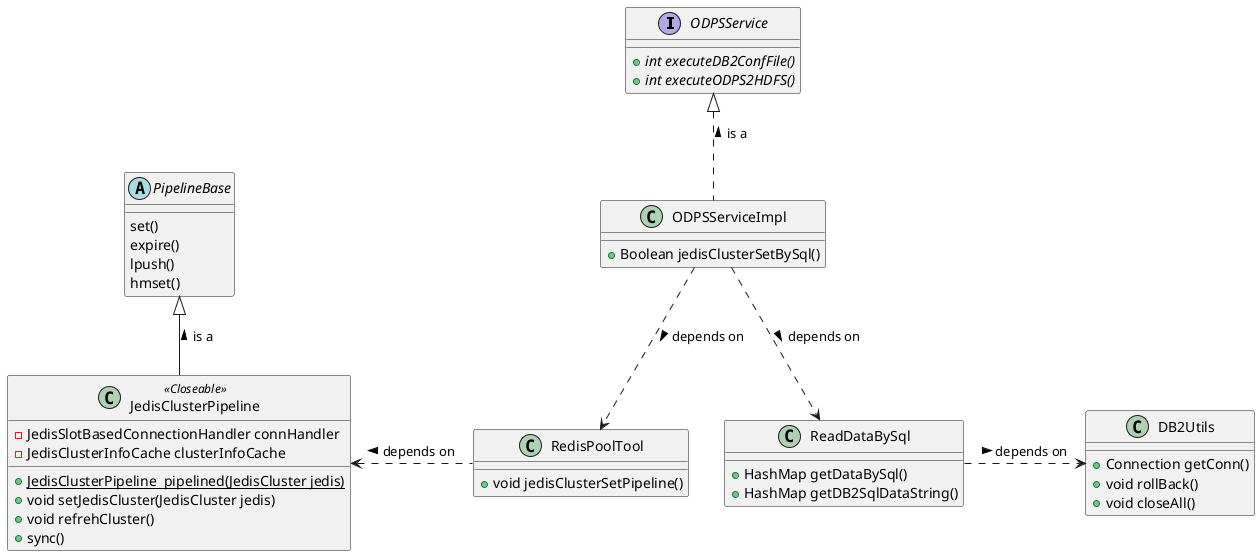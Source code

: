 @startuml
'skinparam class {
'BackgroundColor PaleGreen
'ArrowColor SeaGreen
'BorderColor SpringGreen
'BackgroundColor  Wheat
'BorderColor Tomato
'}
'skinparam stereotypeCBackgroundColor YellowGreen
'skinparam stereotypeCBackgroundColor  DimGray



'DEFINITION
interface ODPSService{
    +{abstract} int executeDB2ConfFile()
    +{abstract} int executeODPS2HDFS()
}
class ODPSServiceImpl{
    + Boolean jedisClusterSetBySql()
}
class RedisPoolTool{
    + void jedisClusterSetPipeline()
}
class ReadDataBySql{
    ''FIELDS

    ''METHODS
    + HashMap getDataBySql()
    + HashMap getDB2SqlDataString()
}
class DB2Utils{
    + Connection getConn()
    + void rollBack()
    + void closeAll()
}


class JedisClusterPipeline<<Closeable>>{
    ''FIELDS
    - JedisSlotBasedConnectionHandler connHandler
    - JedisClusterInfoCache clusterInfoCache

    ''METHODS
    +{static} JedisClusterPipeline  pipelined(JedisCluster jedis)
    +void setJedisCluster(JedisCluster jedis)
    +void refrehCluster()
    +sync()
}
abstract class PipelineBase{
    set()
    expire()
    lpush()
    hmset()
}
'RELATIONSHIP
ODPSService <|.. ODPSServiceImpl : is a <
ODPSServiceImpl ..> RedisPoolTool : depends on >
ODPSServiceImpl ..> ReadDataBySql : depends on >
ReadDataBySql .> DB2Utils : depends on >
JedisClusterPipeline <. RedisPoolTool :depends on <
PipelineBase <|-- JedisClusterPipeline : is a <
@enduml